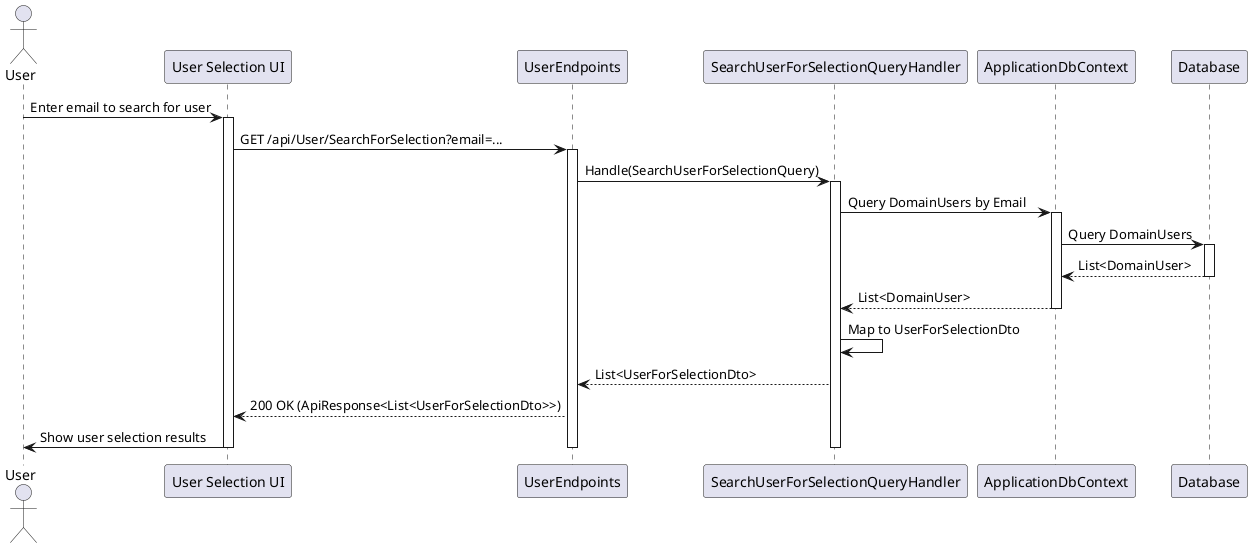 @startuml
actor User
participant "User Selection UI" as UI
participant UserEndpoints
participant SearchUserForSelectionQueryHandler as Handler
participant ApplicationDbContext
participant Database

User -> UI : Enter email to search for user
activate UI
UI -> UserEndpoints : GET /api/User/SearchForSelection?email=...
activate UserEndpoints
UserEndpoints -> Handler : Handle(SearchUserForSelectionQuery)
activate Handler
Handler -> ApplicationDbContext : Query DomainUsers by Email
activate ApplicationDbContext
ApplicationDbContext -> Database : Query DomainUsers
activate Database
Database --> ApplicationDbContext : List<DomainUser>
deactivate Database
ApplicationDbContext --> Handler : List<DomainUser>
deactivate ApplicationDbContext
Handler -> Handler : Map to UserForSelectionDto
Handler --> UserEndpoints : List<UserForSelectionDto>
UserEndpoints --> UI : 200 OK (ApiResponse<List<UserForSelectionDto>>)
UI -> User : Show user selection results
deactivate Handler
deactivate UserEndpoints
deactivate UI
@enduml